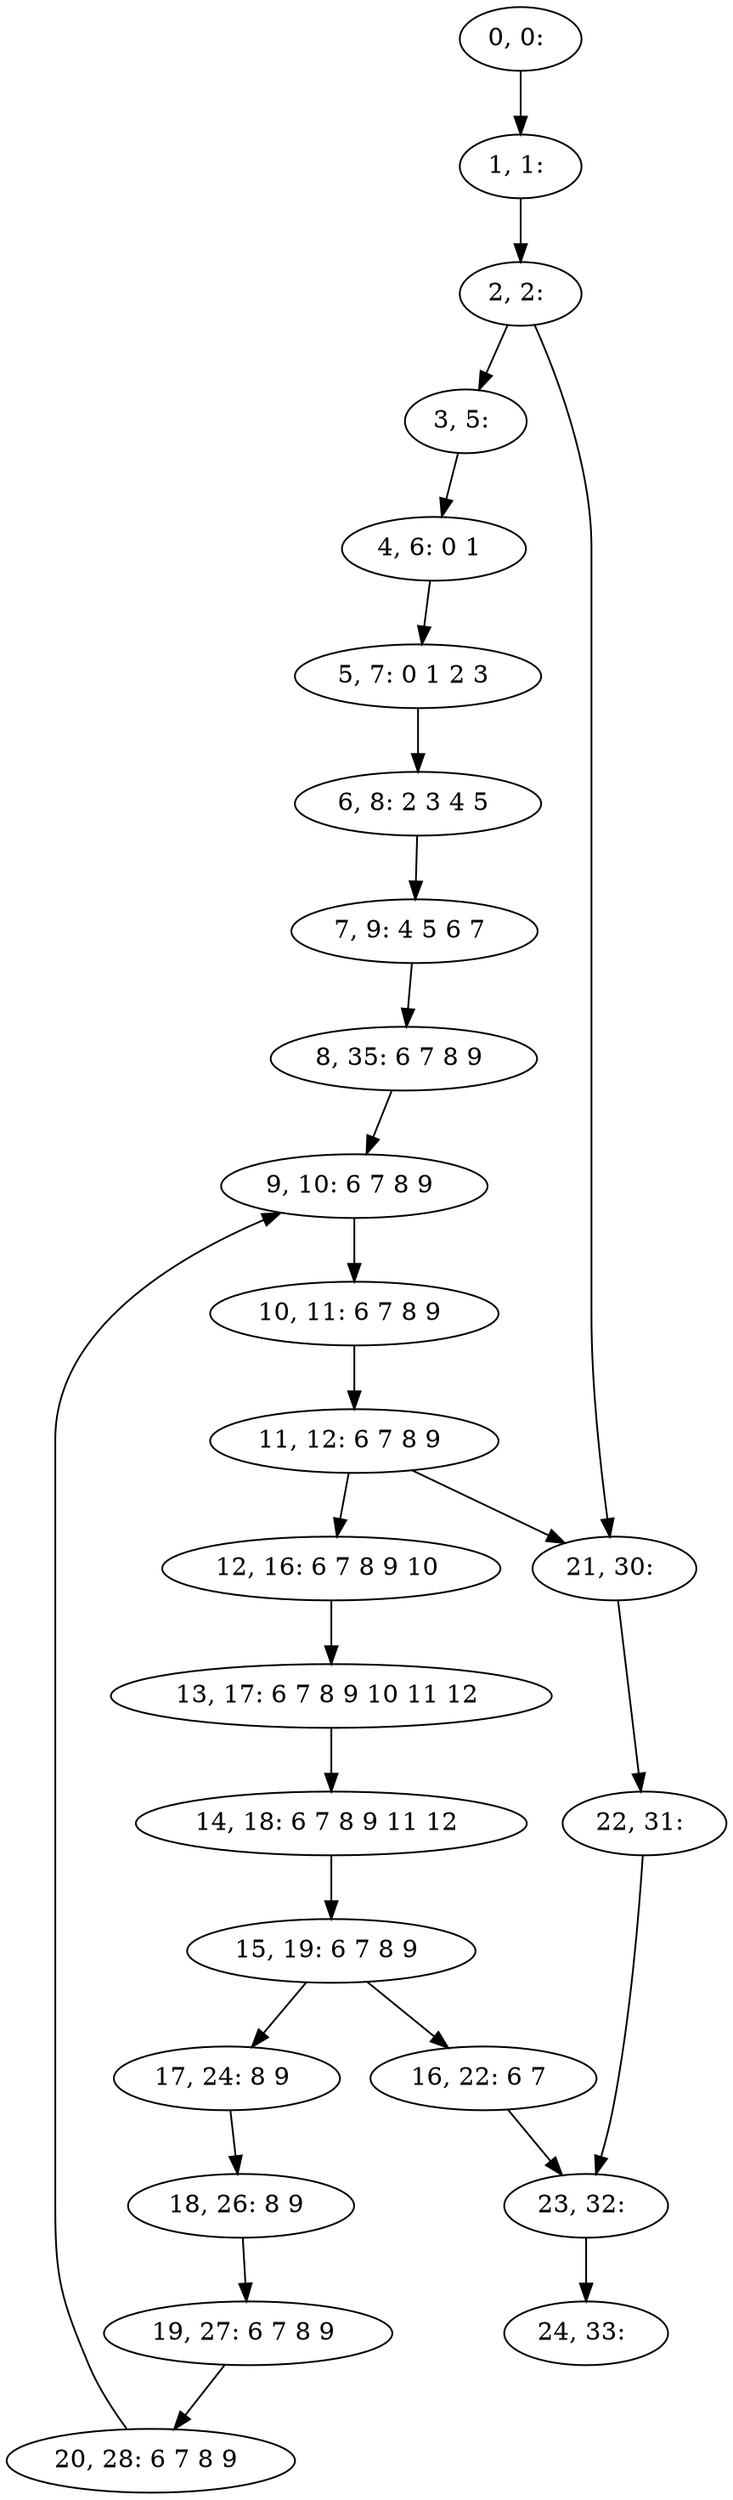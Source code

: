 digraph G {
0[label="0, 0: "];
1[label="1, 1: "];
2[label="2, 2: "];
3[label="3, 5: "];
4[label="4, 6: 0 1 "];
5[label="5, 7: 0 1 2 3 "];
6[label="6, 8: 2 3 4 5 "];
7[label="7, 9: 4 5 6 7 "];
8[label="8, 35: 6 7 8 9 "];
9[label="9, 10: 6 7 8 9 "];
10[label="10, 11: 6 7 8 9 "];
11[label="11, 12: 6 7 8 9 "];
12[label="12, 16: 6 7 8 9 10 "];
13[label="13, 17: 6 7 8 9 10 11 12 "];
14[label="14, 18: 6 7 8 9 11 12 "];
15[label="15, 19: 6 7 8 9 "];
16[label="16, 22: 6 7 "];
17[label="17, 24: 8 9 "];
18[label="18, 26: 8 9 "];
19[label="19, 27: 6 7 8 9 "];
20[label="20, 28: 6 7 8 9 "];
21[label="21, 30: "];
22[label="22, 31: "];
23[label="23, 32: "];
24[label="24, 33: "];
0->1 ;
1->2 ;
2->3 ;
2->21 ;
3->4 ;
4->5 ;
5->6 ;
6->7 ;
7->8 ;
8->9 ;
9->10 ;
10->11 ;
11->12 ;
11->21 ;
12->13 ;
13->14 ;
14->15 ;
15->16 ;
15->17 ;
16->23 ;
17->18 ;
18->19 ;
19->20 ;
20->9 ;
21->22 ;
22->23 ;
23->24 ;
}
